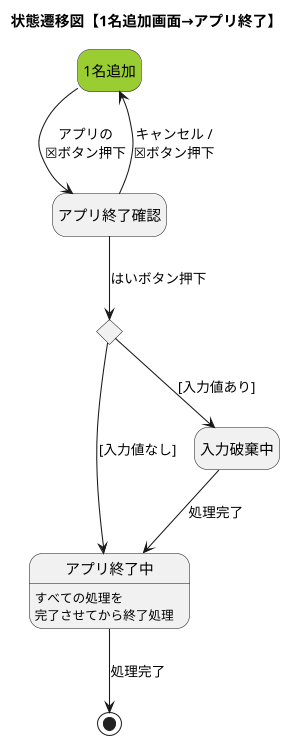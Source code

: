 @startuml StateDiagram_Add

title 状態遷移図【1名追加画面→アプリ終了】
hide empty description
scale 300 width

' 【状態】

state 1名追加 #YellowGreen
state アプリ終了確認
state アプリ終了分岐 <<choice>>
state アプリ終了中
state 入力破棄中

' 【遷移】

' アプリ終了
1名追加 --> アプリ終了確認 : アプリの\n☒ボタン押下
アプリ終了確認 --> 1名追加 : キャンセル /\n☒ボタン押下
アプリ終了確認 --> アプリ終了分岐 : はいボタン押下

' [入力値なし]
アプリ終了分岐 --> アプリ終了中 : [入力値なし]
アプリ終了中 --> [*] : 処理完了
アプリ終了中 : すべての処理を\n完了させてから終了処理

' アプリ終了[入力値あり]
アプリ終了分岐 --> 入力破棄中 : [入力値あり]
入力破棄中 --> アプリ終了中 : 処理完了

@enduml